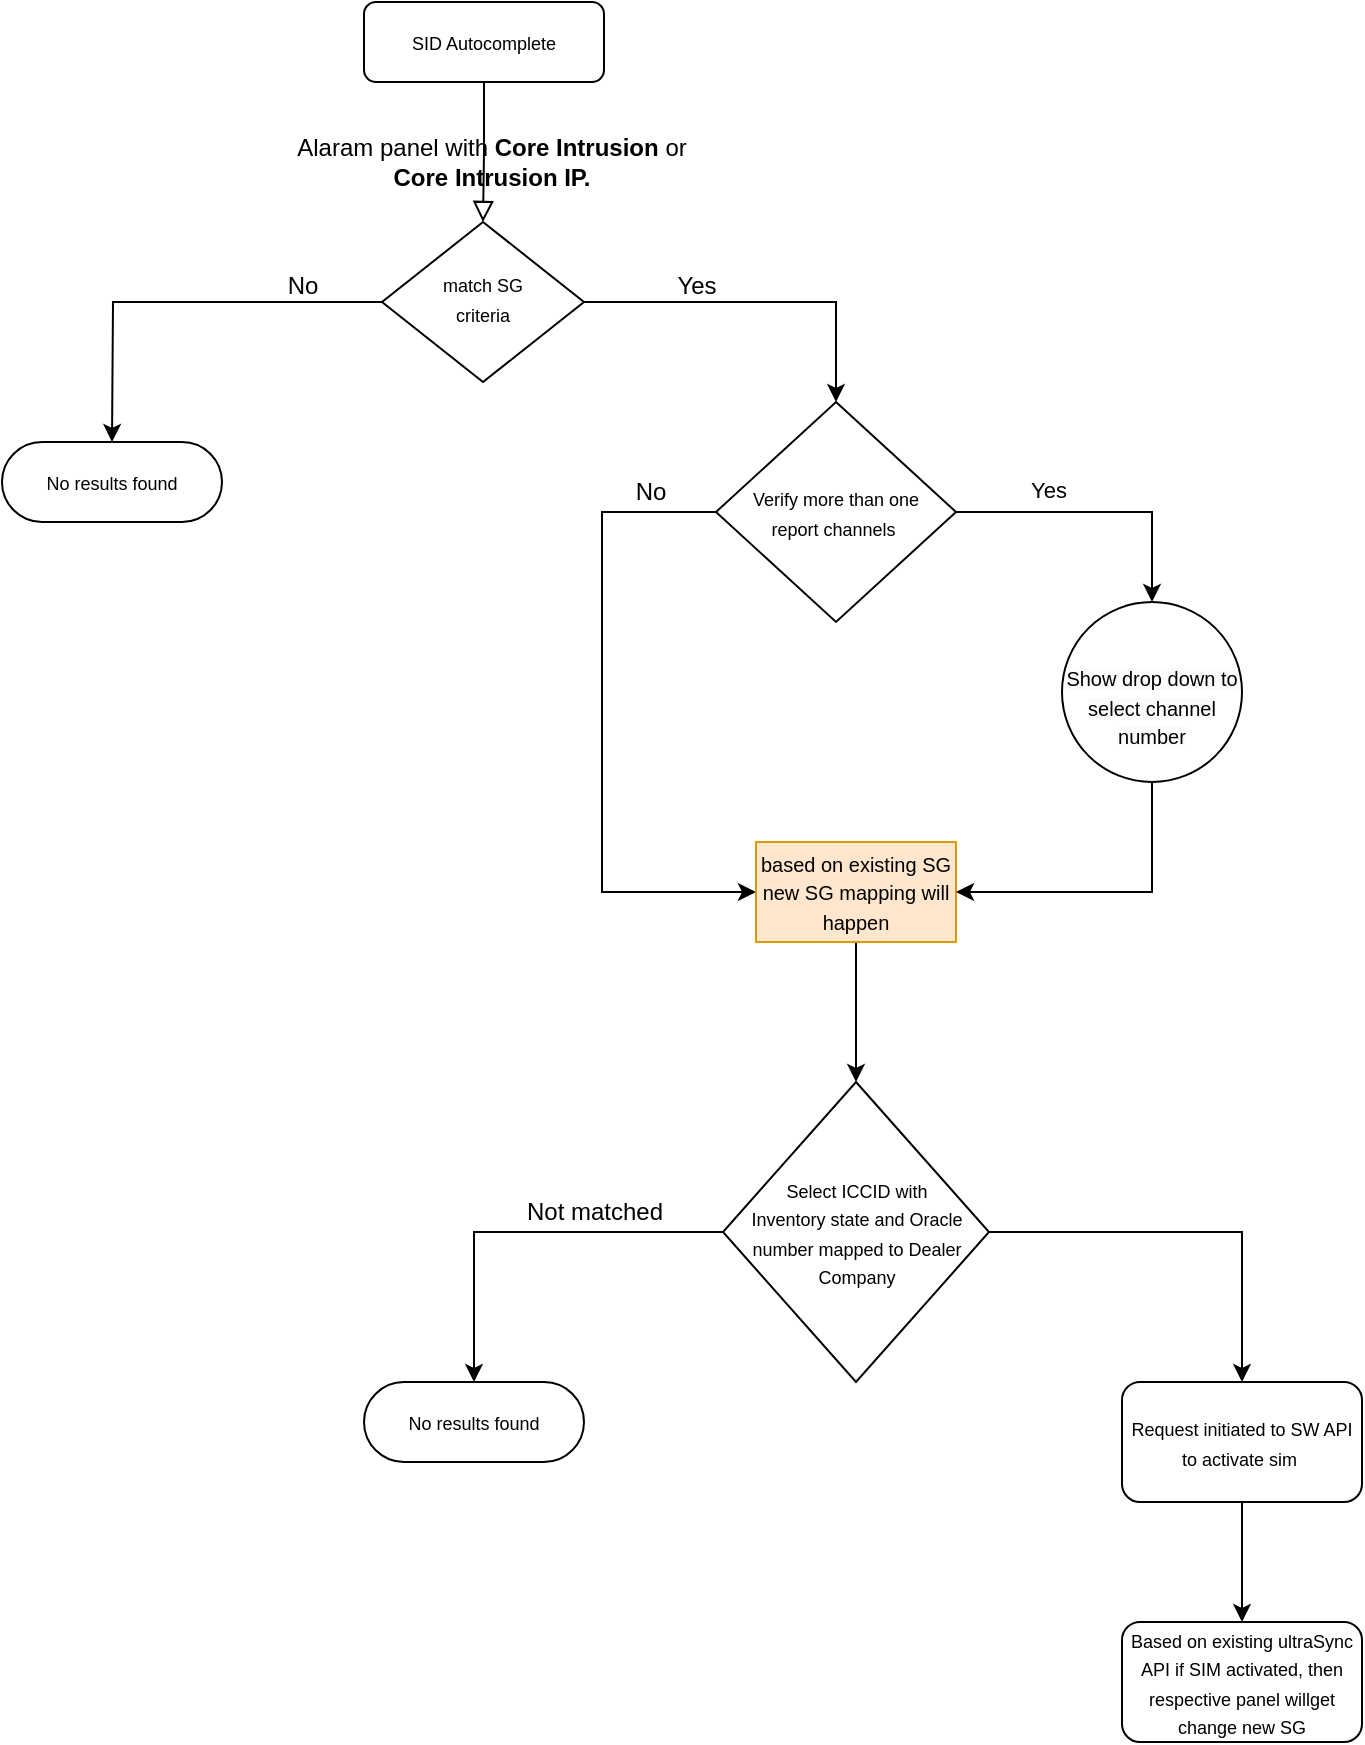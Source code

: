 <mxfile version="21.6.8" type="github">
  <diagram id="C5RBs43oDa-KdzZeNtuy" name="Page-1">
    <mxGraphModel dx="794" dy="420" grid="1" gridSize="10" guides="1" tooltips="1" connect="1" arrows="1" fold="1" page="1" pageScale="1" pageWidth="827" pageHeight="1169" math="0" shadow="0">
      <root>
        <mxCell id="WIyWlLk6GJQsqaUBKTNV-0" />
        <mxCell id="WIyWlLk6GJQsqaUBKTNV-1" parent="WIyWlLk6GJQsqaUBKTNV-0" />
        <mxCell id="WIyWlLk6GJQsqaUBKTNV-2" value="" style="rounded=0;html=1;jettySize=auto;orthogonalLoop=1;fontSize=11;endArrow=block;endFill=0;endSize=8;strokeWidth=1;shadow=0;labelBackgroundColor=none;edgeStyle=orthogonalEdgeStyle;" parent="WIyWlLk6GJQsqaUBKTNV-1" source="WIyWlLk6GJQsqaUBKTNV-3" target="WIyWlLk6GJQsqaUBKTNV-6" edge="1">
          <mxGeometry relative="1" as="geometry" />
        </mxCell>
        <mxCell id="WIyWlLk6GJQsqaUBKTNV-3" value="&lt;font style=&quot;font-size: 9px;&quot;&gt;SID Autocomplete&lt;/font&gt;" style="rounded=1;whiteSpace=wrap;html=1;fontSize=12;glass=0;strokeWidth=1;shadow=0;" parent="WIyWlLk6GJQsqaUBKTNV-1" vertex="1">
          <mxGeometry x="251" y="80" width="120" height="40" as="geometry" />
        </mxCell>
        <mxCell id="q17SdCMhnlLttAL0oodW-6" style="edgeStyle=orthogonalEdgeStyle;rounded=0;orthogonalLoop=1;jettySize=auto;html=1;entryX=0.5;entryY=0;entryDx=0;entryDy=0;" edge="1" parent="WIyWlLk6GJQsqaUBKTNV-1" source="WIyWlLk6GJQsqaUBKTNV-6" target="q17SdCMhnlLttAL0oodW-9">
          <mxGeometry relative="1" as="geometry">
            <mxPoint x="461" y="280" as="targetPoint" />
          </mxGeometry>
        </mxCell>
        <mxCell id="WIyWlLk6GJQsqaUBKTNV-6" value="&lt;font style=&quot;font-size: 9px;&quot;&gt;match SG&lt;br&gt;criteria&lt;/font&gt;" style="rhombus;whiteSpace=wrap;html=1;shadow=0;fontFamily=Helvetica;fontSize=12;align=center;strokeWidth=1;spacing=6;spacingTop=-4;" parent="WIyWlLk6GJQsqaUBKTNV-1" vertex="1">
          <mxGeometry x="260" y="190" width="101" height="80" as="geometry" />
        </mxCell>
        <mxCell id="q17SdCMhnlLttAL0oodW-2" value="&lt;font style=&quot;font-size: 9px;&quot;&gt;No results found&lt;/font&gt;" style="html=1;dashed=0;whiteSpace=wrap;shape=mxgraph.dfd.start" vertex="1" parent="WIyWlLk6GJQsqaUBKTNV-1">
          <mxGeometry x="70" y="300" width="110" height="40" as="geometry" />
        </mxCell>
        <mxCell id="q17SdCMhnlLttAL0oodW-4" value="Alaram panel with&amp;nbsp;&lt;b&gt;Core Intrusion&lt;/b&gt;&lt;span style=&quot;font-size:&lt;br/&gt;11.0pt;line-height:107%;font-family:&amp;quot;Calibri&amp;quot;,sans-serif;mso-ascii-theme-font:&lt;br/&gt;minor-latin;mso-fareast-font-family:Calibri;mso-fareast-theme-font:minor-latin;&lt;br/&gt;mso-hansi-theme-font:minor-latin;mso-bidi-theme-font:minor-latin;mso-ansi-language:&lt;br/&gt;EN-US;mso-fareast-language:EN-US;mso-bidi-language:AR-SA&quot;&gt; or &lt;b&gt;Core Intrusion&amp;nbsp;IP.&lt;/b&gt;&lt;/span&gt;" style="text;html=1;strokeColor=none;fillColor=none;align=center;verticalAlign=middle;whiteSpace=wrap;rounded=0;" vertex="1" parent="WIyWlLk6GJQsqaUBKTNV-1">
          <mxGeometry x="210" y="140" width="209.5" height="40" as="geometry" />
        </mxCell>
        <mxCell id="q17SdCMhnlLttAL0oodW-5" value="No" style="text;html=1;align=center;verticalAlign=middle;resizable=0;points=[];autosize=1;strokeColor=none;fillColor=none;" vertex="1" parent="WIyWlLk6GJQsqaUBKTNV-1">
          <mxGeometry x="200" y="207" width="40" height="30" as="geometry" />
        </mxCell>
        <mxCell id="q17SdCMhnlLttAL0oodW-8" value="Yes" style="text;html=1;align=center;verticalAlign=middle;resizable=0;points=[];autosize=1;strokeColor=none;fillColor=none;" vertex="1" parent="WIyWlLk6GJQsqaUBKTNV-1">
          <mxGeometry x="397" y="207" width="40" height="30" as="geometry" />
        </mxCell>
        <mxCell id="q17SdCMhnlLttAL0oodW-12" style="edgeStyle=orthogonalEdgeStyle;rounded=0;orthogonalLoop=1;jettySize=auto;html=1;entryX=0;entryY=0.5;entryDx=0;entryDy=0;exitX=0;exitY=0.5;exitDx=0;exitDy=0;movable=1;resizable=1;rotatable=1;deletable=1;editable=1;locked=0;connectable=1;" edge="1" parent="WIyWlLk6GJQsqaUBKTNV-1" source="q17SdCMhnlLttAL0oodW-9" target="q17SdCMhnlLttAL0oodW-14">
          <mxGeometry relative="1" as="geometry">
            <mxPoint x="370" y="590" as="targetPoint" />
            <Array as="points">
              <mxPoint x="370" y="335" />
              <mxPoint x="370" y="525" />
            </Array>
          </mxGeometry>
        </mxCell>
        <mxCell id="q17SdCMhnlLttAL0oodW-17" value="" style="edgeStyle=orthogonalEdgeStyle;rounded=0;orthogonalLoop=1;jettySize=auto;html=1;entryX=0.5;entryY=0;entryDx=0;entryDy=0;" edge="1" parent="WIyWlLk6GJQsqaUBKTNV-1" source="q17SdCMhnlLttAL0oodW-9" target="q17SdCMhnlLttAL0oodW-21">
          <mxGeometry relative="1" as="geometry">
            <mxPoint x="650" y="390" as="targetPoint" />
            <Array as="points">
              <mxPoint x="645" y="335" />
            </Array>
          </mxGeometry>
        </mxCell>
        <mxCell id="q17SdCMhnlLttAL0oodW-9" value="&lt;font style=&quot;font-size: 9px;&quot;&gt;Verify more than one &lt;br&gt;report channels&amp;nbsp;&lt;/font&gt;" style="shape=rhombus;html=1;dashed=0;whiteSpace=wrap;perimeter=rhombusPerimeter;" vertex="1" parent="WIyWlLk6GJQsqaUBKTNV-1">
          <mxGeometry x="427" y="280" width="120" height="110" as="geometry" />
        </mxCell>
        <mxCell id="q17SdCMhnlLttAL0oodW-3" style="edgeStyle=orthogonalEdgeStyle;rounded=0;orthogonalLoop=1;jettySize=auto;html=1;shadow=0;strokeColor=default;" edge="1" parent="WIyWlLk6GJQsqaUBKTNV-1" source="WIyWlLk6GJQsqaUBKTNV-6">
          <mxGeometry relative="1" as="geometry">
            <mxPoint x="125" y="300" as="targetPoint" />
          </mxGeometry>
        </mxCell>
        <mxCell id="q17SdCMhnlLttAL0oodW-13" value="No" style="text;html=1;align=center;verticalAlign=middle;resizable=0;points=[];autosize=1;strokeColor=none;fillColor=none;" vertex="1" parent="WIyWlLk6GJQsqaUBKTNV-1">
          <mxGeometry x="374" y="310" width="40" height="30" as="geometry" />
        </mxCell>
        <mxCell id="q17SdCMhnlLttAL0oodW-23" value="" style="edgeStyle=orthogonalEdgeStyle;rounded=0;orthogonalLoop=1;jettySize=auto;html=1;entryX=0.5;entryY=0;entryDx=0;entryDy=0;" edge="1" parent="WIyWlLk6GJQsqaUBKTNV-1" source="q17SdCMhnlLttAL0oodW-14" target="q17SdCMhnlLttAL0oodW-31">
          <mxGeometry relative="1" as="geometry">
            <mxPoint x="497" y="625" as="targetPoint" />
          </mxGeometry>
        </mxCell>
        <mxCell id="q17SdCMhnlLttAL0oodW-14" value="&lt;font style=&quot;font-size: 10px;&quot;&gt;based on existing SG new SG mapping will happen&lt;/font&gt;" style="html=1;dashed=0;whiteSpace=wrap;movable=1;resizable=1;rotatable=1;deletable=1;editable=1;locked=0;connectable=1;fillColor=#ffe6cc;strokeColor=#d79b00;" vertex="1" parent="WIyWlLk6GJQsqaUBKTNV-1">
          <mxGeometry x="447" y="500" width="100" height="50" as="geometry" />
        </mxCell>
        <mxCell id="q17SdCMhnlLttAL0oodW-18" style="edgeStyle=orthogonalEdgeStyle;rounded=0;orthogonalLoop=1;jettySize=auto;html=1;entryX=1;entryY=0.5;entryDx=0;entryDy=0;exitX=0.5;exitY=1;exitDx=0;exitDy=0;" edge="1" parent="WIyWlLk6GJQsqaUBKTNV-1" source="q17SdCMhnlLttAL0oodW-21" target="q17SdCMhnlLttAL0oodW-14">
          <mxGeometry relative="1" as="geometry">
            <mxPoint x="650" y="450" as="sourcePoint" />
          </mxGeometry>
        </mxCell>
        <mxCell id="q17SdCMhnlLttAL0oodW-19" value="&lt;font style=&quot;font-size: 11px;&quot;&gt;Yes&lt;/font&gt;" style="text;html=1;align=center;verticalAlign=middle;resizable=0;points=[];autosize=1;strokeColor=none;fillColor=none;" vertex="1" parent="WIyWlLk6GJQsqaUBKTNV-1">
          <mxGeometry x="573" y="309" width="40" height="30" as="geometry" />
        </mxCell>
        <mxCell id="q17SdCMhnlLttAL0oodW-21" value="&lt;br&gt;&lt;span style=&quot;color: rgb(0, 0, 0); font-family: Helvetica; font-size: 10px; font-style: normal; font-variant-ligatures: normal; font-variant-caps: normal; font-weight: 400; letter-spacing: normal; orphans: 2; text-align: center; text-indent: 0px; text-transform: none; widows: 2; word-spacing: 0px; -webkit-text-stroke-width: 0px; background-color: rgb(251, 251, 251); text-decoration-thickness: initial; text-decoration-style: initial; text-decoration-color: initial; float: none; display: inline !important;&quot;&gt;Show drop down to select channel number&lt;/span&gt;" style="ellipse;whiteSpace=wrap;html=1;aspect=fixed;" vertex="1" parent="WIyWlLk6GJQsqaUBKTNV-1">
          <mxGeometry x="600" y="380" width="90" height="90" as="geometry" />
        </mxCell>
        <mxCell id="q17SdCMhnlLttAL0oodW-29" style="edgeStyle=orthogonalEdgeStyle;rounded=0;orthogonalLoop=1;jettySize=auto;html=1;entryX=0.5;entryY=0.5;entryDx=0;entryDy=-20;entryPerimeter=0;exitX=0;exitY=0.5;exitDx=0;exitDy=0;" edge="1" parent="WIyWlLk6GJQsqaUBKTNV-1" source="q17SdCMhnlLttAL0oodW-31" target="q17SdCMhnlLttAL0oodW-25">
          <mxGeometry relative="1" as="geometry">
            <mxPoint x="437" y="655" as="sourcePoint" />
          </mxGeometry>
        </mxCell>
        <mxCell id="q17SdCMhnlLttAL0oodW-25" value="&lt;font style=&quot;font-size: 9px;&quot;&gt;No results found&lt;/font&gt;" style="html=1;dashed=0;whiteSpace=wrap;shape=mxgraph.dfd.start" vertex="1" parent="WIyWlLk6GJQsqaUBKTNV-1">
          <mxGeometry x="251" y="770" width="110" height="40" as="geometry" />
        </mxCell>
        <mxCell id="q17SdCMhnlLttAL0oodW-30" value="Not matched" style="text;html=1;align=center;verticalAlign=middle;resizable=0;points=[];autosize=1;strokeColor=none;fillColor=none;" vertex="1" parent="WIyWlLk6GJQsqaUBKTNV-1">
          <mxGeometry x="321" y="670" width="90" height="30" as="geometry" />
        </mxCell>
        <mxCell id="q17SdCMhnlLttAL0oodW-32" style="edgeStyle=orthogonalEdgeStyle;rounded=0;orthogonalLoop=1;jettySize=auto;html=1;exitX=1;exitY=0.5;exitDx=0;exitDy=0;entryX=0.5;entryY=0;entryDx=0;entryDy=0;" edge="1" parent="WIyWlLk6GJQsqaUBKTNV-1" source="q17SdCMhnlLttAL0oodW-31" target="q17SdCMhnlLttAL0oodW-33">
          <mxGeometry relative="1" as="geometry">
            <mxPoint x="690" y="780" as="targetPoint" />
          </mxGeometry>
        </mxCell>
        <mxCell id="q17SdCMhnlLttAL0oodW-31" value="&lt;font style=&quot;font-size: 9px;&quot;&gt;Select ICCID with&lt;br style=&quot;border-color: var(--border-color);&quot;&gt;&lt;font style=&quot;border-color: var(--border-color); font-size: 9px;&quot;&gt;Inventory state and Oracle number mapped to Dealer Company&lt;/font&gt;&lt;/font&gt;" style="rhombus;whiteSpace=wrap;html=1;" vertex="1" parent="WIyWlLk6GJQsqaUBKTNV-1">
          <mxGeometry x="430.5" y="620" width="133" height="150" as="geometry" />
        </mxCell>
        <mxCell id="q17SdCMhnlLttAL0oodW-35" value="" style="edgeStyle=orthogonalEdgeStyle;rounded=0;orthogonalLoop=1;jettySize=auto;html=1;" edge="1" parent="WIyWlLk6GJQsqaUBKTNV-1" source="q17SdCMhnlLttAL0oodW-33" target="q17SdCMhnlLttAL0oodW-34">
          <mxGeometry relative="1" as="geometry" />
        </mxCell>
        <mxCell id="q17SdCMhnlLttAL0oodW-33" value="&lt;font style=&quot;font-size: 9px;&quot;&gt;Request initiated to SW API to activate sim&amp;nbsp;&lt;/font&gt;" style="rounded=1;whiteSpace=wrap;html=1;" vertex="1" parent="WIyWlLk6GJQsqaUBKTNV-1">
          <mxGeometry x="630" y="770" width="120" height="60" as="geometry" />
        </mxCell>
        <mxCell id="q17SdCMhnlLttAL0oodW-34" value="&lt;font style=&quot;font-size: 9px;&quot;&gt;Based on existing ultraSync API if SIM activated, then respective panel willget change new SG&lt;/font&gt;" style="whiteSpace=wrap;html=1;rounded=1;" vertex="1" parent="WIyWlLk6GJQsqaUBKTNV-1">
          <mxGeometry x="630" y="890" width="120" height="60" as="geometry" />
        </mxCell>
      </root>
    </mxGraphModel>
  </diagram>
</mxfile>
